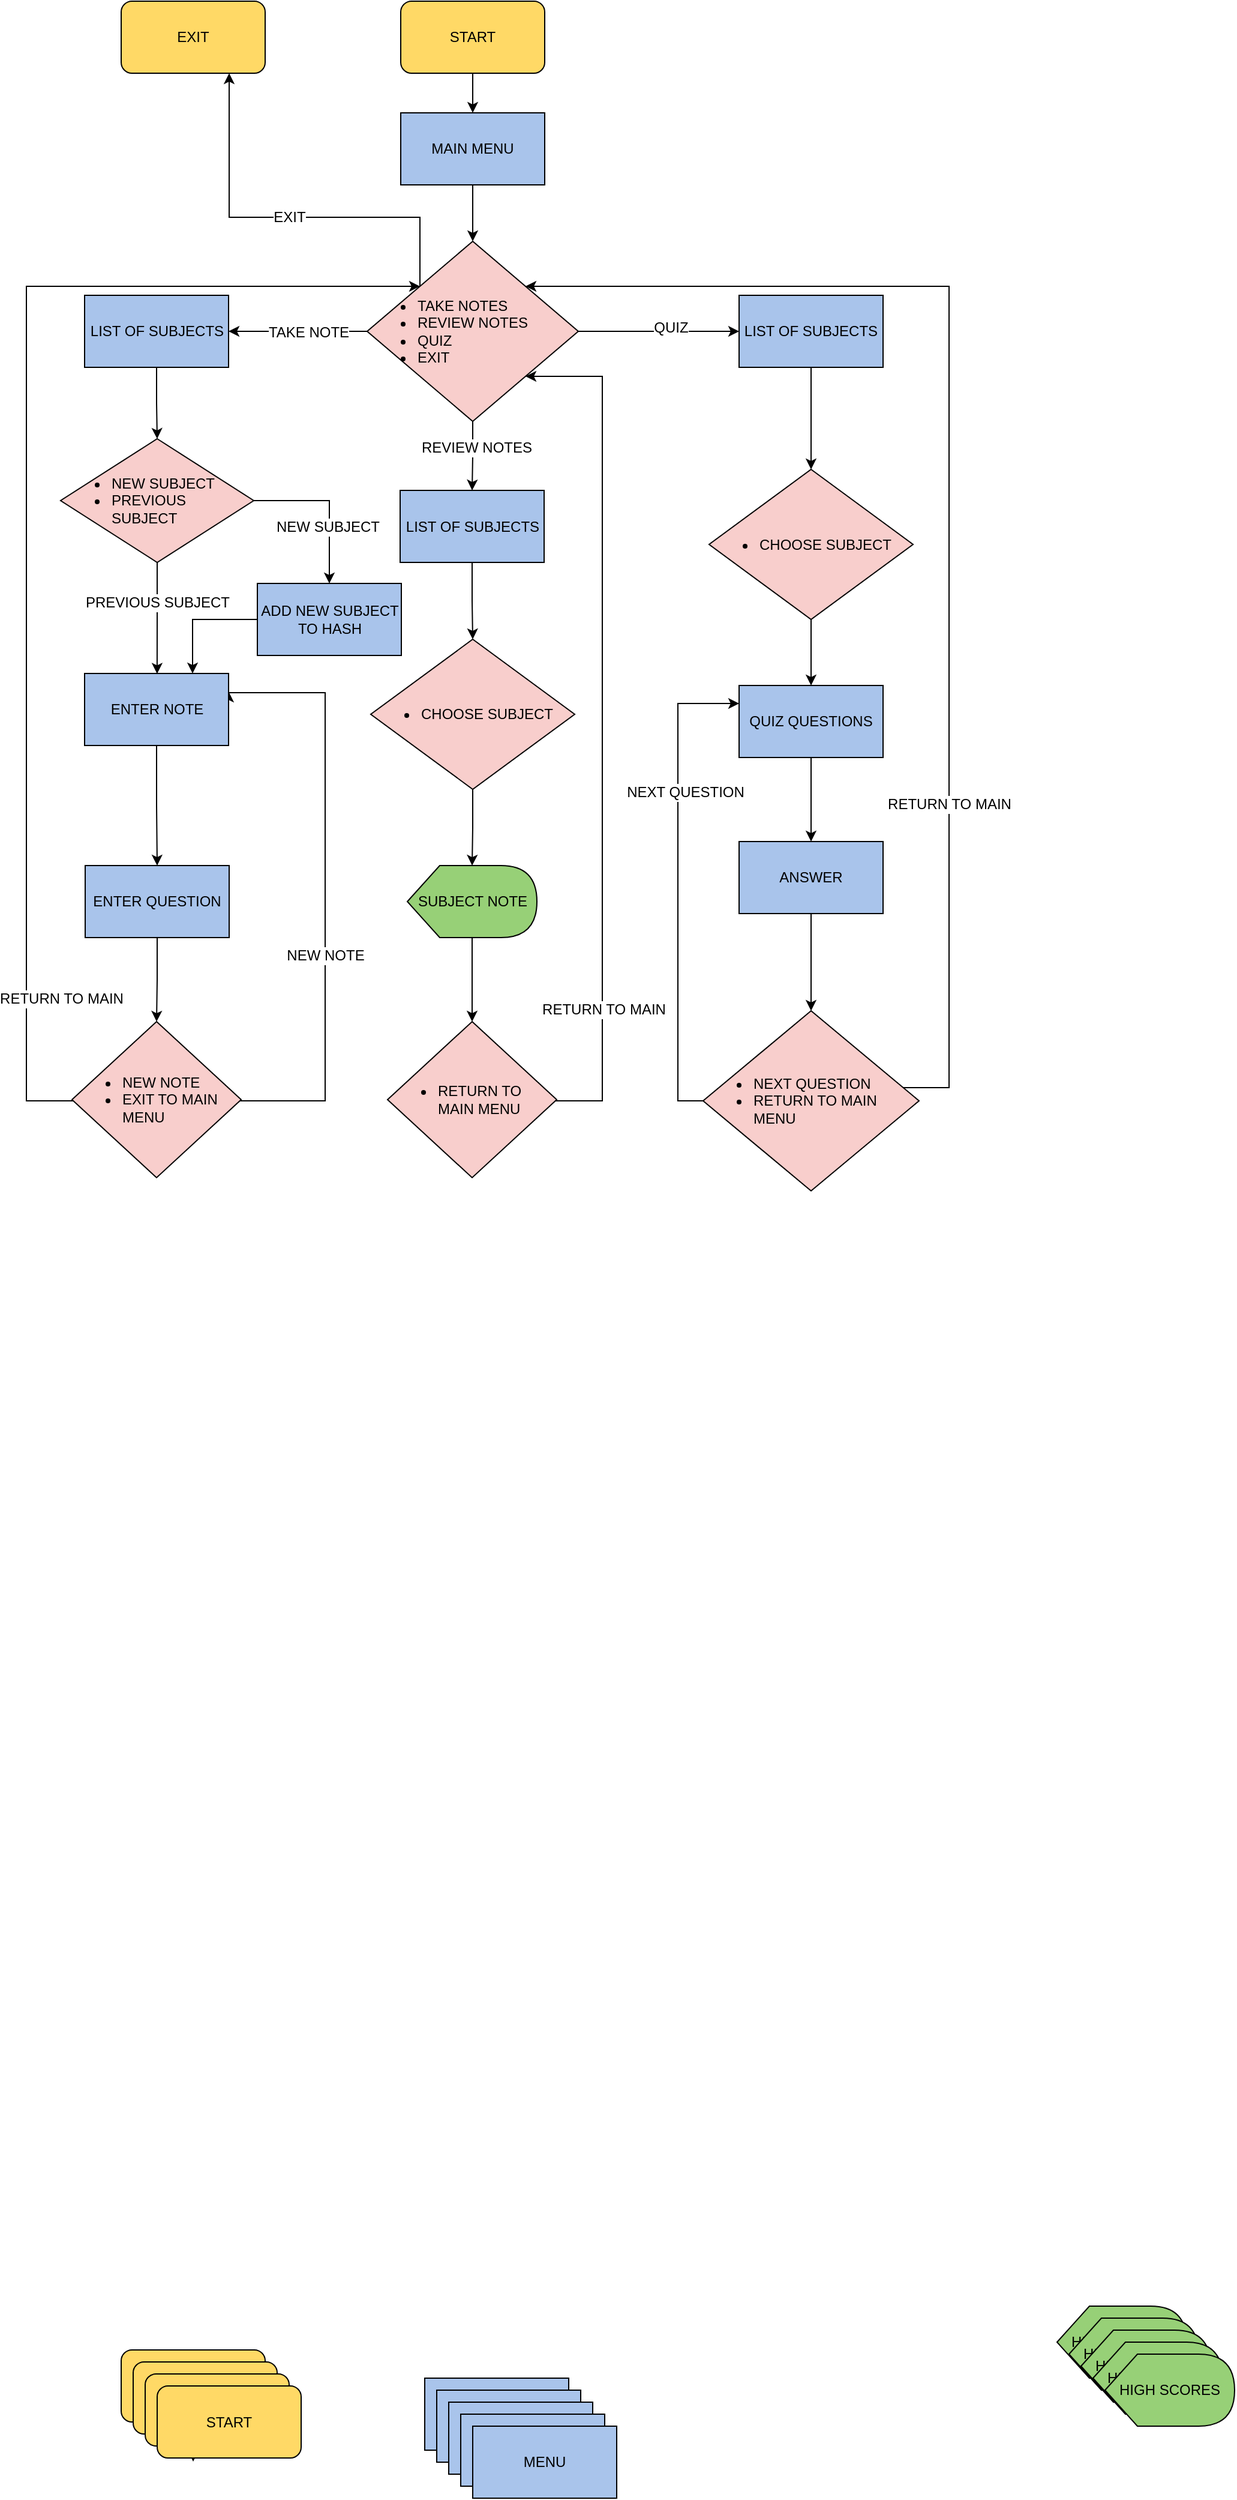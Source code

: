 <mxfile version="12.2.7" type="device" pages="1"><diagram id="gancZVUaetF7KySsfOqX" name="Page-1"><mxGraphModel dx="807" dy="796" grid="1" gridSize="10" guides="1" tooltips="1" connect="1" arrows="1" fold="1" page="1" pageScale="1" pageWidth="850" pageHeight="1100" math="0" shadow="0"><root><mxCell id="0"/><mxCell id="1" parent="0"/><mxCell id="H07jxnu7OS2kveiaKlMd-3" value="" style="edgeStyle=orthogonalEdgeStyle;rounded=0;orthogonalLoop=1;jettySize=auto;html=1;" edge="1" parent="1" source="H07jxnu7OS2kveiaKlMd-4" target="H07jxnu7OS2kveiaKlMd-6"><mxGeometry relative="1" as="geometry"/></mxCell><mxCell id="H07jxnu7OS2kveiaKlMd-4" value="START" style="rounded=1;whiteSpace=wrap;html=1;fillColor=#FFD966;" vertex="1" parent="1"><mxGeometry x="343" y="20" width="120" height="60" as="geometry"/></mxCell><mxCell id="H07jxnu7OS2kveiaKlMd-5" value="" style="edgeStyle=orthogonalEdgeStyle;rounded=0;orthogonalLoop=1;jettySize=auto;html=1;" edge="1" parent="1" source="H07jxnu7OS2kveiaKlMd-6" target="H07jxnu7OS2kveiaKlMd-9"><mxGeometry relative="1" as="geometry"/></mxCell><mxCell id="H07jxnu7OS2kveiaKlMd-6" value="MAIN MENU" style="rounded=0;whiteSpace=wrap;html=1;fillColor=#A9C4EB;" vertex="1" parent="1"><mxGeometry x="343" y="113" width="120" height="60" as="geometry"/></mxCell><mxCell id="H07jxnu7OS2kveiaKlMd-54" style="edgeStyle=orthogonalEdgeStyle;rounded=0;orthogonalLoop=1;jettySize=auto;html=1;entryX=1;entryY=0.5;entryDx=0;entryDy=0;" edge="1" parent="1" source="H07jxnu7OS2kveiaKlMd-9" target="H07jxnu7OS2kveiaKlMd-34"><mxGeometry relative="1" as="geometry"/></mxCell><mxCell id="H07jxnu7OS2kveiaKlMd-113" value="TAKE NOTE" style="text;html=1;resizable=0;points=[];align=center;verticalAlign=middle;labelBackgroundColor=#ffffff;" vertex="1" connectable="0" parent="H07jxnu7OS2kveiaKlMd-54"><mxGeometry x="-0.252" y="1" relative="1" as="geometry"><mxPoint x="-6" as="offset"/></mxGeometry></mxCell><mxCell id="H07jxnu7OS2kveiaKlMd-58" style="edgeStyle=orthogonalEdgeStyle;rounded=0;orthogonalLoop=1;jettySize=auto;html=1;entryX=0;entryY=0.5;entryDx=0;entryDy=0;" edge="1" parent="1" source="H07jxnu7OS2kveiaKlMd-9" target="H07jxnu7OS2kveiaKlMd-33"><mxGeometry relative="1" as="geometry"/></mxCell><mxCell id="H07jxnu7OS2kveiaKlMd-111" value="QUIZ" style="text;html=1;resizable=0;points=[];align=center;verticalAlign=middle;labelBackgroundColor=#ffffff;" vertex="1" connectable="0" parent="H07jxnu7OS2kveiaKlMd-58"><mxGeometry x="0.149" y="3" relative="1" as="geometry"><mxPoint as="offset"/></mxGeometry></mxCell><mxCell id="H07jxnu7OS2kveiaKlMd-76" style="edgeStyle=orthogonalEdgeStyle;rounded=0;orthogonalLoop=1;jettySize=auto;html=1;" edge="1" parent="1" source="H07jxnu7OS2kveiaKlMd-9" target="H07jxnu7OS2kveiaKlMd-74"><mxGeometry relative="1" as="geometry"/></mxCell><mxCell id="H07jxnu7OS2kveiaKlMd-94" style="edgeStyle=orthogonalEdgeStyle;rounded=0;orthogonalLoop=1;jettySize=auto;html=1;exitX=0;exitY=0;exitDx=0;exitDy=0;entryX=0.75;entryY=1;entryDx=0;entryDy=0;" edge="1" parent="1" source="H07jxnu7OS2kveiaKlMd-9" target="H07jxnu7OS2kveiaKlMd-22"><mxGeometry relative="1" as="geometry"><Array as="points"><mxPoint x="359" y="200"/><mxPoint x="200" y="200"/></Array></mxGeometry></mxCell><mxCell id="H07jxnu7OS2kveiaKlMd-95" value="EXIT" style="text;html=1;resizable=0;points=[];align=center;verticalAlign=middle;labelBackgroundColor=#ffffff;" vertex="1" connectable="0" parent="H07jxnu7OS2kveiaKlMd-94"><mxGeometry x="-0.007" relative="1" as="geometry"><mxPoint as="offset"/></mxGeometry></mxCell><mxCell id="H07jxnu7OS2kveiaKlMd-9" value="&lt;ul&gt;&lt;li style=&quot;text-align: justify&quot;&gt;TAKE NOTES&lt;/li&gt;&lt;li style=&quot;text-align: justify&quot;&gt;REVIEW NOTES&lt;/li&gt;&lt;li style=&quot;text-align: justify&quot;&gt;QUIZ&lt;/li&gt;&lt;li style=&quot;text-align: justify&quot;&gt;EXIT&lt;/li&gt;&lt;/ul&gt;" style="rhombus;whiteSpace=wrap;html=1;fillColor=#F8CECC;align=left;" vertex="1" parent="1"><mxGeometry x="315" y="220" width="176" height="150" as="geometry"/></mxCell><mxCell id="H07jxnu7OS2kveiaKlMd-17" value="" style="edgeStyle=orthogonalEdgeStyle;rounded=0;orthogonalLoop=1;jettySize=auto;html=1;" edge="1" parent="1" source="H07jxnu7OS2kveiaKlMd-18"><mxGeometry relative="1" as="geometry"><mxPoint x="170" y="2069.5" as="targetPoint"/></mxGeometry></mxCell><mxCell id="H07jxnu7OS2kveiaKlMd-18" value="START" style="rounded=1;whiteSpace=wrap;html=1;fillColor=#FFD966;" vertex="1" parent="1"><mxGeometry x="110" y="1976.5" width="120" height="60" as="geometry"/></mxCell><mxCell id="H07jxnu7OS2kveiaKlMd-19" value="START" style="rounded=1;whiteSpace=wrap;html=1;fillColor=#FFD966;" vertex="1" parent="1"><mxGeometry x="120" y="1986.5" width="120" height="60" as="geometry"/></mxCell><mxCell id="H07jxnu7OS2kveiaKlMd-20" value="START" style="rounded=1;whiteSpace=wrap;html=1;fillColor=#FFD966;" vertex="1" parent="1"><mxGeometry x="130" y="1996.5" width="120" height="60" as="geometry"/></mxCell><mxCell id="H07jxnu7OS2kveiaKlMd-21" value="START" style="rounded=1;whiteSpace=wrap;html=1;fillColor=#FFD966;" vertex="1" parent="1"><mxGeometry x="140" y="2006.5" width="120" height="60" as="geometry"/></mxCell><mxCell id="H07jxnu7OS2kveiaKlMd-22" value="EXIT" style="rounded=1;whiteSpace=wrap;html=1;fillColor=#FFD966;" vertex="1" parent="1"><mxGeometry x="110" y="20" width="120" height="60" as="geometry"/></mxCell><mxCell id="H07jxnu7OS2kveiaKlMd-23" value="MENU" style="rounded=0;whiteSpace=wrap;html=1;fillColor=#A9C4EB;" vertex="1" parent="1"><mxGeometry x="363" y="2000" width="120" height="60" as="geometry"/></mxCell><mxCell id="H07jxnu7OS2kveiaKlMd-24" value="MENU" style="rounded=0;whiteSpace=wrap;html=1;fillColor=#A9C4EB;" vertex="1" parent="1"><mxGeometry x="373" y="2010" width="120" height="60" as="geometry"/></mxCell><mxCell id="H07jxnu7OS2kveiaKlMd-25" value="MENU" style="rounded=0;whiteSpace=wrap;html=1;fillColor=#A9C4EB;" vertex="1" parent="1"><mxGeometry x="383" y="2020" width="120" height="60" as="geometry"/></mxCell><mxCell id="H07jxnu7OS2kveiaKlMd-26" value="MENU" style="rounded=0;whiteSpace=wrap;html=1;fillColor=#A9C4EB;" vertex="1" parent="1"><mxGeometry x="393" y="2030" width="120" height="60" as="geometry"/></mxCell><mxCell id="H07jxnu7OS2kveiaKlMd-27" value="MENU" style="rounded=0;whiteSpace=wrap;html=1;fillColor=#A9C4EB;" vertex="1" parent="1"><mxGeometry x="403" y="2040" width="120" height="60" as="geometry"/></mxCell><mxCell id="H07jxnu7OS2kveiaKlMd-108" style="edgeStyle=orthogonalEdgeStyle;rounded=0;orthogonalLoop=1;jettySize=auto;html=1;entryX=0.75;entryY=0;entryDx=0;entryDy=0;" edge="1" parent="1" source="H07jxnu7OS2kveiaKlMd-28" target="H07jxnu7OS2kveiaKlMd-78"><mxGeometry relative="1" as="geometry"/></mxCell><mxCell id="H07jxnu7OS2kveiaKlMd-28" value="ADD NEW SUBJECT TO HASH" style="rounded=0;whiteSpace=wrap;html=1;fillColor=#A9C4EB;" vertex="1" parent="1"><mxGeometry x="223.5" y="505" width="120" height="60" as="geometry"/></mxCell><mxCell id="H07jxnu7OS2kveiaKlMd-87" style="edgeStyle=orthogonalEdgeStyle;rounded=0;orthogonalLoop=1;jettySize=auto;html=1;" edge="1" parent="1" source="H07jxnu7OS2kveiaKlMd-29" target="H07jxnu7OS2kveiaKlMd-36"><mxGeometry relative="1" as="geometry"/></mxCell><mxCell id="H07jxnu7OS2kveiaKlMd-29" value="ENTER QUESTION" style="rounded=0;whiteSpace=wrap;html=1;fillColor=#A9C4EB;" vertex="1" parent="1"><mxGeometry x="80" y="740" width="120" height="60" as="geometry"/></mxCell><mxCell id="H07jxnu7OS2kveiaKlMd-66" value="" style="edgeStyle=orthogonalEdgeStyle;rounded=0;orthogonalLoop=1;jettySize=auto;html=1;" edge="1" parent="1" source="H07jxnu7OS2kveiaKlMd-31" target="H07jxnu7OS2kveiaKlMd-39"><mxGeometry relative="1" as="geometry"/></mxCell><mxCell id="H07jxnu7OS2kveiaKlMd-31" value="ANSWER" style="rounded=0;whiteSpace=wrap;html=1;fillColor=#A9C4EB;" vertex="1" parent="1"><mxGeometry x="625" y="720" width="120" height="60" as="geometry"/></mxCell><mxCell id="H07jxnu7OS2kveiaKlMd-62" value="" style="edgeStyle=orthogonalEdgeStyle;rounded=0;orthogonalLoop=1;jettySize=auto;html=1;" edge="1" parent="1" source="H07jxnu7OS2kveiaKlMd-32" target="H07jxnu7OS2kveiaKlMd-31"><mxGeometry relative="1" as="geometry"/></mxCell><mxCell id="H07jxnu7OS2kveiaKlMd-32" value="QUIZ QUESTIONS" style="rounded=0;whiteSpace=wrap;html=1;fillColor=#A9C4EB;" vertex="1" parent="1"><mxGeometry x="625" y="590" width="120" height="60" as="geometry"/></mxCell><mxCell id="H07jxnu7OS2kveiaKlMd-59" style="edgeStyle=orthogonalEdgeStyle;rounded=0;orthogonalLoop=1;jettySize=auto;html=1;entryX=0.5;entryY=0;entryDx=0;entryDy=0;" edge="1" parent="1" source="H07jxnu7OS2kveiaKlMd-33" target="H07jxnu7OS2kveiaKlMd-40"><mxGeometry relative="1" as="geometry"/></mxCell><mxCell id="H07jxnu7OS2kveiaKlMd-33" value="LIST OF SUBJECTS" style="rounded=0;whiteSpace=wrap;html=1;fillColor=#A9C4EB;" vertex="1" parent="1"><mxGeometry x="625" y="265" width="120" height="60" as="geometry"/></mxCell><mxCell id="H07jxnu7OS2kveiaKlMd-55" style="edgeStyle=orthogonalEdgeStyle;rounded=0;orthogonalLoop=1;jettySize=auto;html=1;" edge="1" parent="1" source="H07jxnu7OS2kveiaKlMd-34" target="H07jxnu7OS2kveiaKlMd-42"><mxGeometry relative="1" as="geometry"/></mxCell><mxCell id="H07jxnu7OS2kveiaKlMd-34" value="LIST OF SUBJECTS" style="rounded=0;whiteSpace=wrap;html=1;fillColor=#A9C4EB;" vertex="1" parent="1"><mxGeometry x="79.5" y="265" width="120" height="60" as="geometry"/></mxCell><mxCell id="H07jxnu7OS2kveiaKlMd-89" style="edgeStyle=orthogonalEdgeStyle;rounded=0;orthogonalLoop=1;jettySize=auto;html=1;entryX=1;entryY=0.25;entryDx=0;entryDy=0;" edge="1" parent="1" source="H07jxnu7OS2kveiaKlMd-36" target="H07jxnu7OS2kveiaKlMd-78"><mxGeometry relative="1" as="geometry"><Array as="points"><mxPoint x="280" y="936"/><mxPoint x="280" y="596"/></Array></mxGeometry></mxCell><mxCell id="H07jxnu7OS2kveiaKlMd-103" value="NEW NOTE" style="text;html=1;resizable=0;points=[];align=center;verticalAlign=middle;labelBackgroundColor=#ffffff;" vertex="1" connectable="0" parent="H07jxnu7OS2kveiaKlMd-89"><mxGeometry x="-0.218" relative="1" as="geometry"><mxPoint as="offset"/></mxGeometry></mxCell><mxCell id="H07jxnu7OS2kveiaKlMd-93" style="edgeStyle=orthogonalEdgeStyle;rounded=0;orthogonalLoop=1;jettySize=auto;html=1;entryX=0;entryY=0;entryDx=0;entryDy=0;" edge="1" parent="1" source="H07jxnu7OS2kveiaKlMd-36" target="H07jxnu7OS2kveiaKlMd-9"><mxGeometry relative="1" as="geometry"><Array as="points"><mxPoint x="31" y="936"/><mxPoint x="31" y="258"/></Array></mxGeometry></mxCell><mxCell id="H07jxnu7OS2kveiaKlMd-104" value="RETURN TO MAIN" style="text;html=1;resizable=0;points=[];align=center;verticalAlign=middle;labelBackgroundColor=#ffffff;" vertex="1" connectable="0" parent="H07jxnu7OS2kveiaKlMd-93"><mxGeometry x="-0.173" relative="1" as="geometry"><mxPoint x="29" y="308" as="offset"/></mxGeometry></mxCell><mxCell id="H07jxnu7OS2kveiaKlMd-36" value="&lt;ul&gt;&lt;li&gt;NEW NOTE&lt;/li&gt;&lt;li&gt;EXIT TO MAIN MENU&lt;/li&gt;&lt;/ul&gt;" style="rhombus;whiteSpace=wrap;html=1;fillColor=#F8CECC;align=left;" vertex="1" parent="1"><mxGeometry x="69" y="870" width="141" height="130" as="geometry"/></mxCell><mxCell id="H07jxnu7OS2kveiaKlMd-101" style="edgeStyle=orthogonalEdgeStyle;rounded=0;orthogonalLoop=1;jettySize=auto;html=1;entryX=1;entryY=1;entryDx=0;entryDy=0;" edge="1" parent="1" source="H07jxnu7OS2kveiaKlMd-38" target="H07jxnu7OS2kveiaKlMd-9"><mxGeometry relative="1" as="geometry"><Array as="points"><mxPoint x="511" y="936"/><mxPoint x="511" y="332"/></Array></mxGeometry></mxCell><mxCell id="H07jxnu7OS2kveiaKlMd-102" value="RETURN TO MAIN" style="text;html=1;resizable=0;points=[];align=center;verticalAlign=middle;labelBackgroundColor=#ffffff;" vertex="1" connectable="0" parent="H07jxnu7OS2kveiaKlMd-101"><mxGeometry x="-0.671" y="-1" relative="1" as="geometry"><mxPoint y="1" as="offset"/></mxGeometry></mxCell><mxCell id="H07jxnu7OS2kveiaKlMd-38" value="&lt;ul&gt;&lt;li&gt;RETURN TO MAIN MENU&lt;/li&gt;&lt;/ul&gt;" style="rhombus;whiteSpace=wrap;html=1;fillColor=#F8CECC;align=left;" vertex="1" parent="1"><mxGeometry x="332" y="870" width="141" height="130" as="geometry"/></mxCell><mxCell id="H07jxnu7OS2kveiaKlMd-91" style="edgeStyle=orthogonalEdgeStyle;rounded=0;orthogonalLoop=1;jettySize=auto;html=1;entryX=1;entryY=0;entryDx=0;entryDy=0;" edge="1" parent="1" source="H07jxnu7OS2kveiaKlMd-39" target="H07jxnu7OS2kveiaKlMd-9"><mxGeometry relative="1" as="geometry"><Array as="points"><mxPoint x="800" y="925"/><mxPoint x="800" y="258"/></Array></mxGeometry></mxCell><mxCell id="H07jxnu7OS2kveiaKlMd-96" value="RETURN TO MAIN" style="text;html=1;resizable=0;points=[];align=center;verticalAlign=middle;labelBackgroundColor=#ffffff;" vertex="1" connectable="0" parent="H07jxnu7OS2kveiaKlMd-91"><mxGeometry x="-0.419" y="-2" relative="1" as="geometry"><mxPoint x="-2" y="33" as="offset"/></mxGeometry></mxCell><mxCell id="H07jxnu7OS2kveiaKlMd-98" style="edgeStyle=orthogonalEdgeStyle;rounded=0;orthogonalLoop=1;jettySize=auto;html=1;entryX=0;entryY=0.25;entryDx=0;entryDy=0;" edge="1" parent="1" source="H07jxnu7OS2kveiaKlMd-39" target="H07jxnu7OS2kveiaKlMd-32"><mxGeometry relative="1" as="geometry"><Array as="points"><mxPoint x="574" y="936"/><mxPoint x="574" y="605"/></Array></mxGeometry></mxCell><mxCell id="H07jxnu7OS2kveiaKlMd-99" value="NEXT QUESTION" style="text;html=1;resizable=0;points=[];align=center;verticalAlign=middle;labelBackgroundColor=#ffffff;" vertex="1" connectable="0" parent="H07jxnu7OS2kveiaKlMd-98"><mxGeometry x="0.113" relative="1" as="geometry"><mxPoint x="6" y="-53.5" as="offset"/></mxGeometry></mxCell><mxCell id="H07jxnu7OS2kveiaKlMd-39" value="&lt;ul&gt;&lt;li&gt;NEXT QUESTION&lt;/li&gt;&lt;li&gt;RETURN TO MAIN MENU&lt;/li&gt;&lt;/ul&gt;" style="rhombus;whiteSpace=wrap;html=1;fillColor=#F8CECC;align=left;" vertex="1" parent="1"><mxGeometry x="595" y="861" width="180" height="150" as="geometry"/></mxCell><mxCell id="H07jxnu7OS2kveiaKlMd-61" value="" style="edgeStyle=orthogonalEdgeStyle;rounded=0;orthogonalLoop=1;jettySize=auto;html=1;" edge="1" parent="1" source="H07jxnu7OS2kveiaKlMd-40" target="H07jxnu7OS2kveiaKlMd-32"><mxGeometry relative="1" as="geometry"/></mxCell><mxCell id="H07jxnu7OS2kveiaKlMd-40" value="&lt;ul&gt;&lt;li&gt;CHOOSE SUBJECT&lt;/li&gt;&lt;/ul&gt;" style="rhombus;whiteSpace=wrap;html=1;fillColor=#F8CECC;align=left;" vertex="1" parent="1"><mxGeometry x="600" y="410" width="170" height="125" as="geometry"/></mxCell><mxCell id="H07jxnu7OS2kveiaKlMd-56" style="edgeStyle=orthogonalEdgeStyle;rounded=0;orthogonalLoop=1;jettySize=auto;html=1;entryX=0.5;entryY=0;entryDx=0;entryDy=0;" edge="1" parent="1" source="H07jxnu7OS2kveiaKlMd-42"><mxGeometry relative="1" as="geometry"><mxPoint x="139.941" y="580.235" as="targetPoint"/></mxGeometry></mxCell><mxCell id="H07jxnu7OS2kveiaKlMd-109" value="PREVIOUS SUBJECT" style="text;html=1;resizable=0;points=[];align=center;verticalAlign=middle;labelBackgroundColor=#ffffff;" vertex="1" connectable="0" parent="H07jxnu7OS2kveiaKlMd-56"><mxGeometry x="0.011" y="-13" relative="1" as="geometry"><mxPoint x="12" y="-13" as="offset"/></mxGeometry></mxCell><mxCell id="H07jxnu7OS2kveiaKlMd-107" style="edgeStyle=orthogonalEdgeStyle;rounded=0;orthogonalLoop=1;jettySize=auto;html=1;exitX=1;exitY=0.5;exitDx=0;exitDy=0;entryX=0.5;entryY=0;entryDx=0;entryDy=0;" edge="1" parent="1" source="H07jxnu7OS2kveiaKlMd-42" target="H07jxnu7OS2kveiaKlMd-28"><mxGeometry relative="1" as="geometry"/></mxCell><mxCell id="H07jxnu7OS2kveiaKlMd-110" value="NEW SUBJECT" style="text;html=1;resizable=0;points=[];align=center;verticalAlign=middle;labelBackgroundColor=#ffffff;" vertex="1" connectable="0" parent="H07jxnu7OS2kveiaKlMd-107"><mxGeometry x="0.699" relative="1" as="geometry"><mxPoint x="-1.5" y="-27.5" as="offset"/></mxGeometry></mxCell><mxCell id="H07jxnu7OS2kveiaKlMd-42" value="&lt;ul&gt;&lt;li&gt;NEW SUBJECT&lt;/li&gt;&lt;li&gt;PREVIOUS SUBJECT&lt;/li&gt;&lt;/ul&gt;" style="rhombus;whiteSpace=wrap;html=1;fillColor=#F8CECC;align=left;" vertex="1" parent="1"><mxGeometry x="59.5" y="384.5" width="161" height="103" as="geometry"/></mxCell><mxCell id="H07jxnu7OS2kveiaKlMd-43" value="HIGH SCORES" style="shape=display;whiteSpace=wrap;html=1;fillColor=#97D077;" vertex="1" parent="1"><mxGeometry x="890" y="1940" width="108" height="60" as="geometry"/></mxCell><mxCell id="H07jxnu7OS2kveiaKlMd-44" value="HIGH SCORES" style="shape=display;whiteSpace=wrap;html=1;fillColor=#97D077;" vertex="1" parent="1"><mxGeometry x="900" y="1950" width="108" height="60" as="geometry"/></mxCell><mxCell id="H07jxnu7OS2kveiaKlMd-45" value="HIGH SCORES" style="shape=display;whiteSpace=wrap;html=1;fillColor=#97D077;" vertex="1" parent="1"><mxGeometry x="910" y="1960" width="108" height="60" as="geometry"/></mxCell><mxCell id="H07jxnu7OS2kveiaKlMd-46" value="HIGH SCORES" style="shape=display;whiteSpace=wrap;html=1;fillColor=#97D077;" vertex="1" parent="1"><mxGeometry x="920" y="1970" width="108" height="60" as="geometry"/></mxCell><mxCell id="H07jxnu7OS2kveiaKlMd-47" value="HIGH SCORES" style="shape=display;whiteSpace=wrap;html=1;fillColor=#97D077;" vertex="1" parent="1"><mxGeometry x="930" y="1980" width="108" height="60" as="geometry"/></mxCell><mxCell id="H07jxnu7OS2kveiaKlMd-72" style="edgeStyle=orthogonalEdgeStyle;rounded=0;orthogonalLoop=1;jettySize=auto;html=1;" edge="1" parent="1" source="H07jxnu7OS2kveiaKlMd-48" target="H07jxnu7OS2kveiaKlMd-38"><mxGeometry relative="1" as="geometry"/></mxCell><mxCell id="H07jxnu7OS2kveiaKlMd-48" value="SUBJECT NOTE" style="shape=display;whiteSpace=wrap;html=1;fillColor=#97D077;" vertex="1" parent="1"><mxGeometry x="348.5" y="740" width="108" height="60" as="geometry"/></mxCell><mxCell id="H07jxnu7OS2kveiaKlMd-71" style="edgeStyle=orthogonalEdgeStyle;rounded=0;orthogonalLoop=1;jettySize=auto;html=1;" edge="1" parent="1" source="H07jxnu7OS2kveiaKlMd-67" target="H07jxnu7OS2kveiaKlMd-48"><mxGeometry relative="1" as="geometry"/></mxCell><mxCell id="H07jxnu7OS2kveiaKlMd-67" value="&lt;ul&gt;&lt;li&gt;CHOOSE SUBJECT&lt;/li&gt;&lt;/ul&gt;" style="rhombus;whiteSpace=wrap;html=1;fillColor=#F8CECC;align=left;" vertex="1" parent="1"><mxGeometry x="318" y="551.5" width="170" height="125" as="geometry"/></mxCell><mxCell id="H07jxnu7OS2kveiaKlMd-77" style="edgeStyle=orthogonalEdgeStyle;rounded=0;orthogonalLoop=1;jettySize=auto;html=1;entryX=0.5;entryY=0;entryDx=0;entryDy=0;" edge="1" parent="1" source="H07jxnu7OS2kveiaKlMd-74" target="H07jxnu7OS2kveiaKlMd-67"><mxGeometry relative="1" as="geometry"/></mxCell><mxCell id="H07jxnu7OS2kveiaKlMd-74" value="LIST OF SUBJECTS" style="rounded=0;whiteSpace=wrap;html=1;fillColor=#A9C4EB;" vertex="1" parent="1"><mxGeometry x="342.5" y="427.5" width="120" height="60" as="geometry"/></mxCell><mxCell id="H07jxnu7OS2kveiaKlMd-85" style="edgeStyle=orthogonalEdgeStyle;rounded=0;orthogonalLoop=1;jettySize=auto;html=1;entryX=0.5;entryY=0;entryDx=0;entryDy=0;" edge="1" parent="1" source="H07jxnu7OS2kveiaKlMd-78" target="H07jxnu7OS2kveiaKlMd-29"><mxGeometry relative="1" as="geometry"/></mxCell><mxCell id="H07jxnu7OS2kveiaKlMd-78" value="ENTER NOTE" style="rounded=0;whiteSpace=wrap;html=1;fillColor=#A9C4EB;" vertex="1" parent="1"><mxGeometry x="79.5" y="580" width="120" height="60" as="geometry"/></mxCell><mxCell id="H07jxnu7OS2kveiaKlMd-112" value="REVIEW NOTES" style="text;html=1;resizable=0;points=[];align=center;verticalAlign=middle;labelBackgroundColor=#ffffff;" vertex="1" connectable="0" parent="1"><mxGeometry x="590" y="310" as="geometry"><mxPoint x="-184" y="82" as="offset"/></mxGeometry></mxCell></root></mxGraphModel></diagram></mxfile>